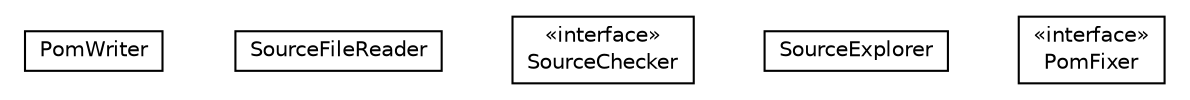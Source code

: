 #!/usr/local/bin/dot
#
# Class diagram 
# Generated by UMLGraph version R5_6-24-gf6e263 (http://www.umlgraph.org/)
#

digraph G {
	edge [fontname="Helvetica",fontsize=10,labelfontname="Helvetica",labelfontsize=10];
	node [fontname="Helvetica",fontsize=10,shape=plaintext];
	nodesep=0.25;
	ranksep=0.5;
	// org.universAAL.support.directives.util.PomWriter
	c314 [label=<<table title="org.universAAL.support.directives.util.PomWriter" border="0" cellborder="1" cellspacing="0" cellpadding="2" port="p" href="./PomWriter.html">
		<tr><td><table border="0" cellspacing="0" cellpadding="1">
<tr><td align="center" balign="center"> PomWriter </td></tr>
		</table></td></tr>
		</table>>, URL="./PomWriter.html", fontname="Helvetica", fontcolor="black", fontsize=10.0];
	// org.universAAL.support.directives.util.SourceFileReader
	c315 [label=<<table title="org.universAAL.support.directives.util.SourceFileReader" border="0" cellborder="1" cellspacing="0" cellpadding="2" port="p" href="./SourceFileReader.html">
		<tr><td><table border="0" cellspacing="0" cellpadding="1">
<tr><td align="center" balign="center"> SourceFileReader </td></tr>
		</table></td></tr>
		</table>>, URL="./SourceFileReader.html", fontname="Helvetica", fontcolor="black", fontsize=10.0];
	// org.universAAL.support.directives.util.SourceChecker
	c316 [label=<<table title="org.universAAL.support.directives.util.SourceChecker" border="0" cellborder="1" cellspacing="0" cellpadding="2" port="p" href="./SourceChecker.html">
		<tr><td><table border="0" cellspacing="0" cellpadding="1">
<tr><td align="center" balign="center"> &#171;interface&#187; </td></tr>
<tr><td align="center" balign="center"> SourceChecker </td></tr>
		</table></td></tr>
		</table>>, URL="./SourceChecker.html", fontname="Helvetica", fontcolor="black", fontsize=10.0];
	// org.universAAL.support.directives.util.SourceExplorer
	c317 [label=<<table title="org.universAAL.support.directives.util.SourceExplorer" border="0" cellborder="1" cellspacing="0" cellpadding="2" port="p" href="./SourceExplorer.html">
		<tr><td><table border="0" cellspacing="0" cellpadding="1">
<tr><td align="center" balign="center"> SourceExplorer </td></tr>
		</table></td></tr>
		</table>>, URL="./SourceExplorer.html", fontname="Helvetica", fontcolor="black", fontsize=10.0];
	// org.universAAL.support.directives.util.PomFixer
	c318 [label=<<table title="org.universAAL.support.directives.util.PomFixer" border="0" cellborder="1" cellspacing="0" cellpadding="2" port="p" href="./PomFixer.html">
		<tr><td><table border="0" cellspacing="0" cellpadding="1">
<tr><td align="center" balign="center"> &#171;interface&#187; </td></tr>
<tr><td align="center" balign="center"> PomFixer </td></tr>
		</table></td></tr>
		</table>>, URL="./PomFixer.html", fontname="Helvetica", fontcolor="black", fontsize=10.0];
}

